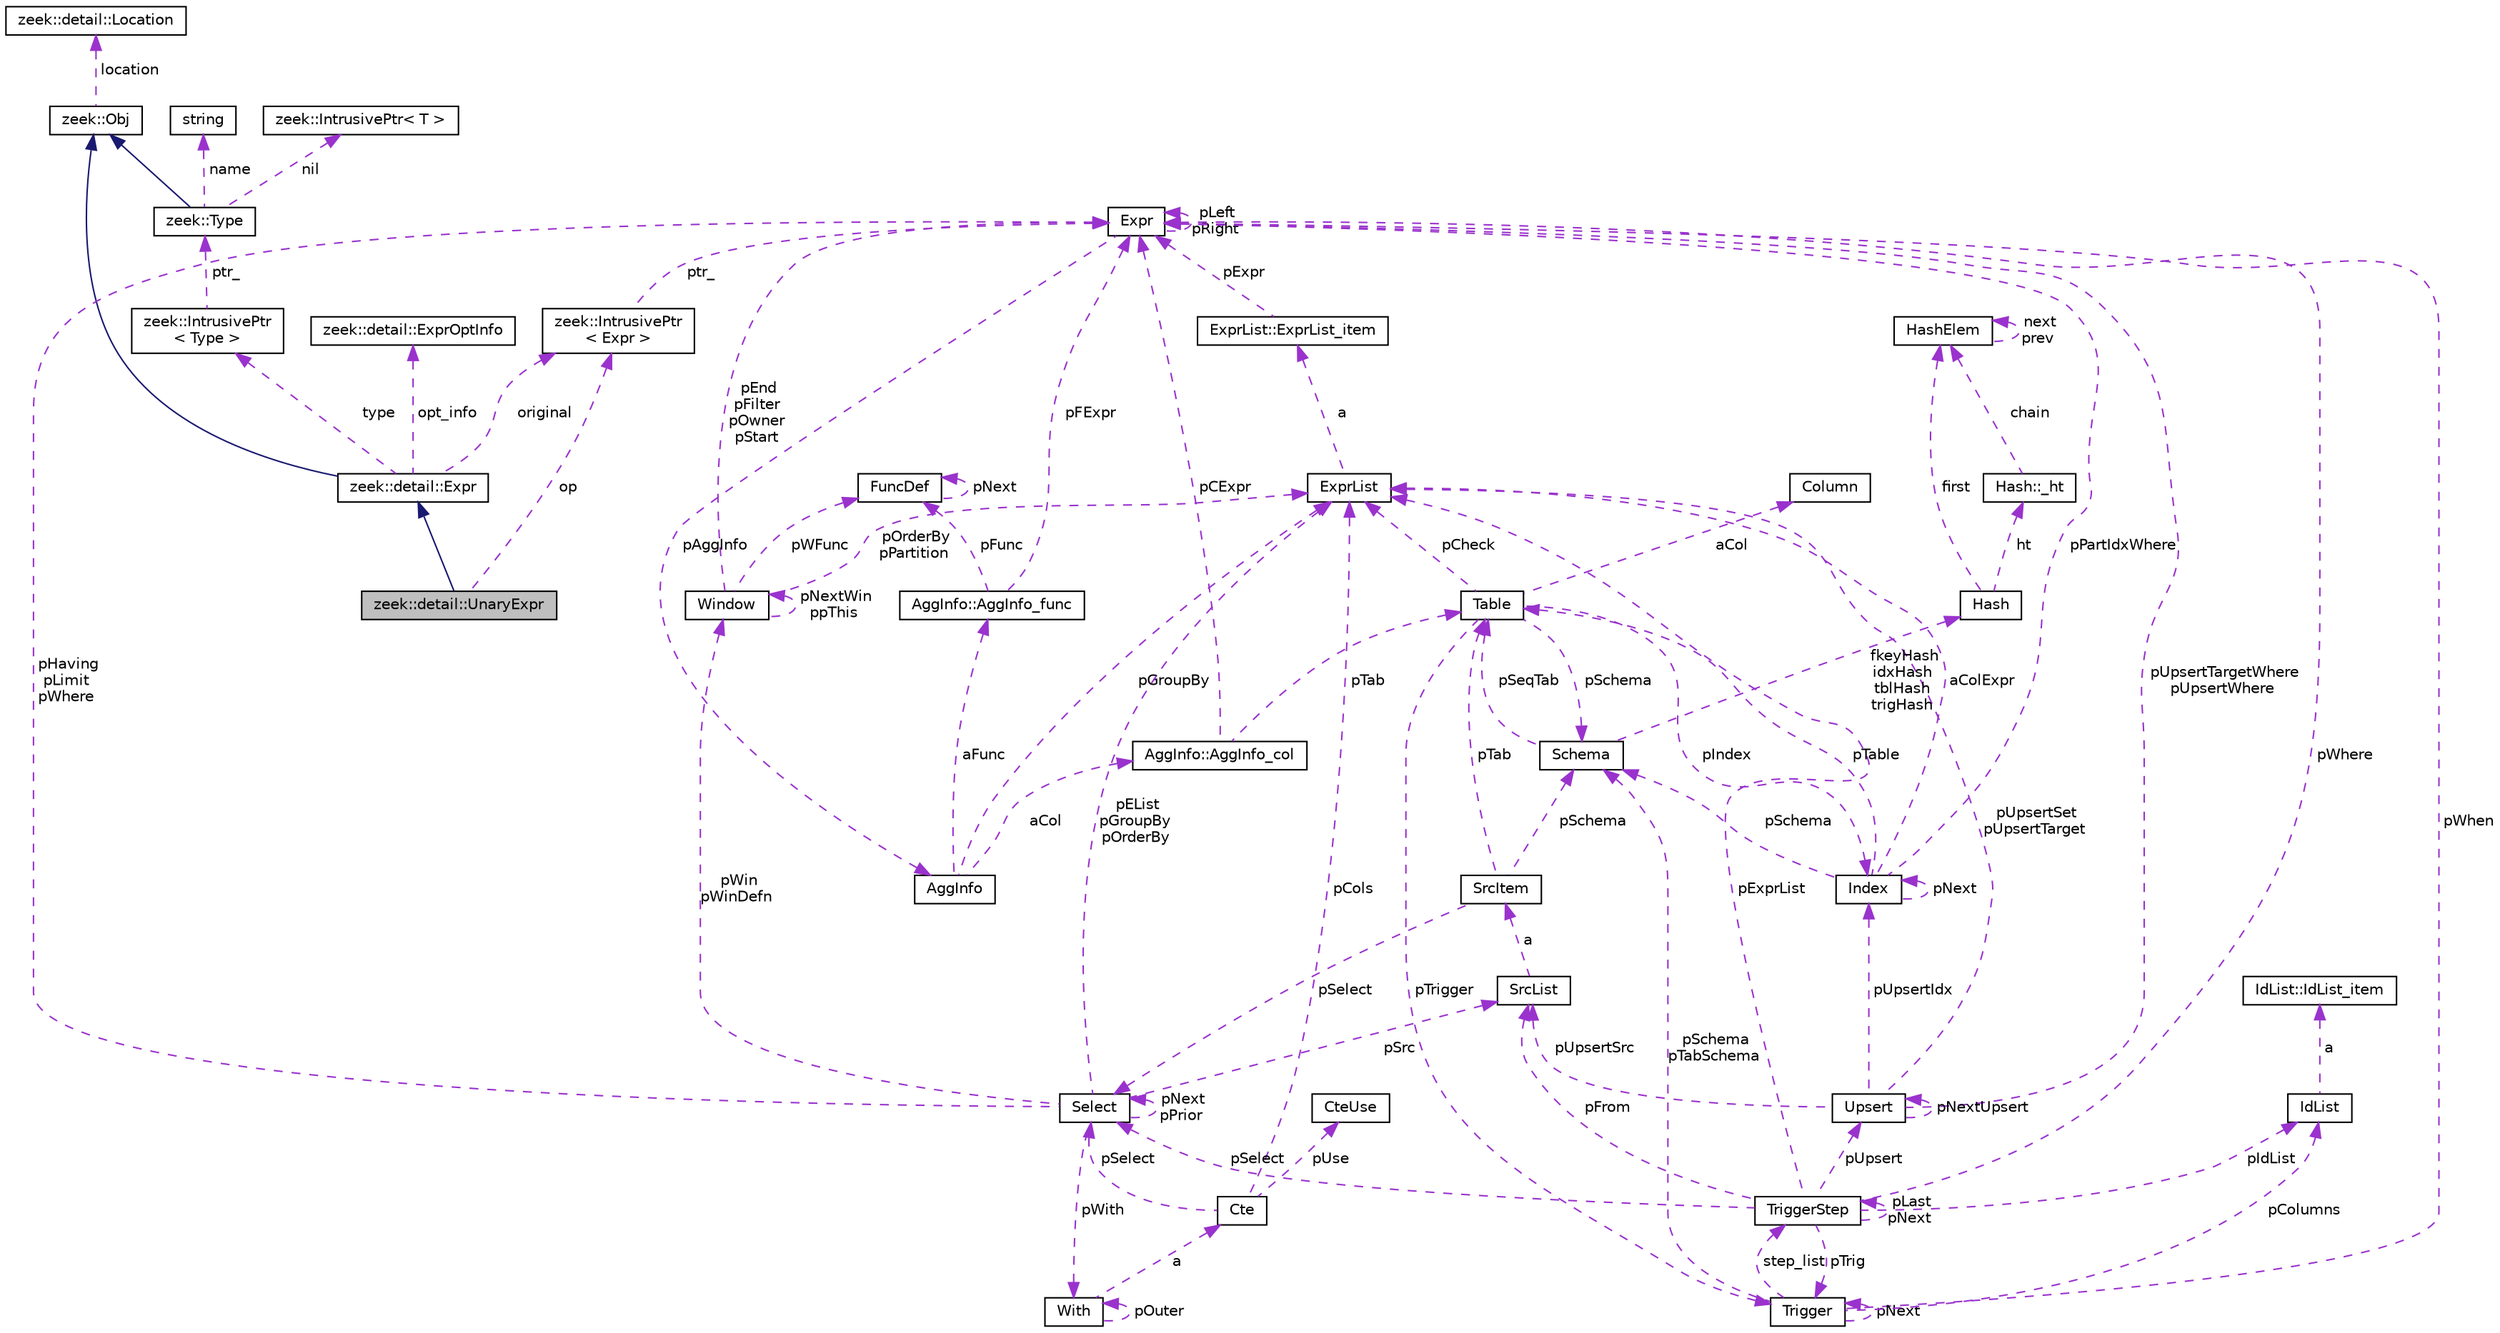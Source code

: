 digraph "zeek::detail::UnaryExpr"
{
 // LATEX_PDF_SIZE
  edge [fontname="Helvetica",fontsize="10",labelfontname="Helvetica",labelfontsize="10"];
  node [fontname="Helvetica",fontsize="10",shape=record];
  Node1 [label="zeek::detail::UnaryExpr",height=0.2,width=0.4,color="black", fillcolor="grey75", style="filled", fontcolor="black",tooltip=" "];
  Node2 -> Node1 [dir="back",color="midnightblue",fontsize="10",style="solid",fontname="Helvetica"];
  Node2 [label="zeek::detail::Expr",height=0.2,width=0.4,color="black", fillcolor="white", style="filled",URL="$dc/d54/classzeek_1_1detail_1_1Expr.html",tooltip=" "];
  Node3 -> Node2 [dir="back",color="midnightblue",fontsize="10",style="solid",fontname="Helvetica"];
  Node3 [label="zeek::Obj",height=0.2,width=0.4,color="black", fillcolor="white", style="filled",URL="$dd/df1/classzeek_1_1Obj.html",tooltip=" "];
  Node4 -> Node3 [dir="back",color="darkorchid3",fontsize="10",style="dashed",label=" location" ,fontname="Helvetica"];
  Node4 [label="zeek::detail::Location",height=0.2,width=0.4,color="black", fillcolor="white", style="filled",URL="$d5/d1d/classzeek_1_1detail_1_1Location.html",tooltip=" "];
  Node5 -> Node2 [dir="back",color="darkorchid3",fontsize="10",style="dashed",label=" type" ,fontname="Helvetica"];
  Node5 [label="zeek::IntrusivePtr\l\< Type \>",height=0.2,width=0.4,color="black", fillcolor="white", style="filled",URL="$d6/dba/classzeek_1_1IntrusivePtr.html",tooltip=" "];
  Node6 -> Node5 [dir="back",color="darkorchid3",fontsize="10",style="dashed",label=" ptr_" ,fontname="Helvetica"];
  Node6 [label="zeek::Type",height=0.2,width=0.4,color="black", fillcolor="white", style="filled",URL="$d0/d4f/classzeek_1_1Type.html",tooltip=" "];
  Node3 -> Node6 [dir="back",color="midnightblue",fontsize="10",style="solid",fontname="Helvetica"];
  Node7 -> Node6 [dir="back",color="darkorchid3",fontsize="10",style="dashed",label=" nil" ,fontname="Helvetica"];
  Node7 [label="zeek::IntrusivePtr\< T \>",height=0.2,width=0.4,color="black", fillcolor="white", style="filled",URL="$d6/dba/classzeek_1_1IntrusivePtr.html",tooltip=" "];
  Node8 -> Node6 [dir="back",color="darkorchid3",fontsize="10",style="dashed",label=" name" ,fontname="Helvetica"];
  Node8 [label="string",height=0.2,width=0.4,color="black", fillcolor="white", style="filled",tooltip=" "];
  Node9 -> Node2 [dir="back",color="darkorchid3",fontsize="10",style="dashed",label=" original" ,fontname="Helvetica"];
  Node9 [label="zeek::IntrusivePtr\l\< Expr \>",height=0.2,width=0.4,color="black", fillcolor="white", style="filled",URL="$d6/dba/classzeek_1_1IntrusivePtr.html",tooltip=" "];
  Node10 -> Node9 [dir="back",color="darkorchid3",fontsize="10",style="dashed",label=" ptr_" ,fontname="Helvetica"];
  Node10 [label="Expr",height=0.2,width=0.4,color="black", fillcolor="white", style="filled",URL="$db/d1b/sqlite3_8c.html#d4/dfb/structExpr",tooltip=" "];
  Node10 -> Node10 [dir="back",color="darkorchid3",fontsize="10",style="dashed",label=" pLeft\npRight" ,fontname="Helvetica"];
  Node11 -> Node10 [dir="back",color="darkorchid3",fontsize="10",style="dashed",label=" pAggInfo" ,fontname="Helvetica"];
  Node11 [label="AggInfo",height=0.2,width=0.4,color="black", fillcolor="white", style="filled",URL="$db/d1b/sqlite3_8c.html#d2/dc8/structAggInfo",tooltip=" "];
  Node12 -> Node11 [dir="back",color="darkorchid3",fontsize="10",style="dashed",label=" pGroupBy" ,fontname="Helvetica"];
  Node12 [label="ExprList",height=0.2,width=0.4,color="black", fillcolor="white", style="filled",URL="$db/d1b/sqlite3_8c.html#d5/d5c/structExprList",tooltip=" "];
  Node13 -> Node12 [dir="back",color="darkorchid3",fontsize="10",style="dashed",label=" a" ,fontname="Helvetica"];
  Node13 [label="ExprList::ExprList_item",height=0.2,width=0.4,color="black", fillcolor="white", style="filled",URL="$db/d1b/sqlite3_8c.html#d8/dae/structExprList_1_1ExprList__item",tooltip=" "];
  Node10 -> Node13 [dir="back",color="darkorchid3",fontsize="10",style="dashed",label=" pExpr" ,fontname="Helvetica"];
  Node14 -> Node11 [dir="back",color="darkorchid3",fontsize="10",style="dashed",label=" aCol" ,fontname="Helvetica"];
  Node14 [label="AggInfo::AggInfo_col",height=0.2,width=0.4,color="black", fillcolor="white", style="filled",URL="$db/d1b/sqlite3_8c.html#d6/d3a/structAggInfo_1_1AggInfo__col",tooltip=" "];
  Node15 -> Node14 [dir="back",color="darkorchid3",fontsize="10",style="dashed",label=" pTab" ,fontname="Helvetica"];
  Node15 [label="Table",height=0.2,width=0.4,color="black", fillcolor="white", style="filled",URL="$db/d1b/sqlite3_8c.html#dc/dcb/structTable",tooltip=" "];
  Node16 -> Node15 [dir="back",color="darkorchid3",fontsize="10",style="dashed",label=" aCol" ,fontname="Helvetica"];
  Node16 [label="Column",height=0.2,width=0.4,color="black", fillcolor="white", style="filled",URL="$db/d1b/sqlite3_8c.html#dc/dc1/structColumn",tooltip=" "];
  Node17 -> Node15 [dir="back",color="darkorchid3",fontsize="10",style="dashed",label=" pIndex" ,fontname="Helvetica"];
  Node17 [label="Index",height=0.2,width=0.4,color="black", fillcolor="white", style="filled",URL="$db/d1b/sqlite3_8c.html#df/d86/structIndex",tooltip=" "];
  Node15 -> Node17 [dir="back",color="darkorchid3",fontsize="10",style="dashed",label=" pTable" ,fontname="Helvetica"];
  Node17 -> Node17 [dir="back",color="darkorchid3",fontsize="10",style="dashed",label=" pNext" ,fontname="Helvetica"];
  Node18 -> Node17 [dir="back",color="darkorchid3",fontsize="10",style="dashed",label=" pSchema" ,fontname="Helvetica"];
  Node18 [label="Schema",height=0.2,width=0.4,color="black", fillcolor="white", style="filled",URL="$db/d1b/sqlite3_8c.html#d8/db0/structSchema",tooltip=" "];
  Node19 -> Node18 [dir="back",color="darkorchid3",fontsize="10",style="dashed",label=" fkeyHash\nidxHash\ntblHash\ntrigHash" ,fontname="Helvetica"];
  Node19 [label="Hash",height=0.2,width=0.4,color="black", fillcolor="white", style="filled",URL="$db/d1b/sqlite3_8c.html#d1/dbe/structHash",tooltip=" "];
  Node20 -> Node19 [dir="back",color="darkorchid3",fontsize="10",style="dashed",label=" first" ,fontname="Helvetica"];
  Node20 [label="HashElem",height=0.2,width=0.4,color="black", fillcolor="white", style="filled",URL="$db/d1b/sqlite3_8c.html#da/d21/structHashElem",tooltip=" "];
  Node20 -> Node20 [dir="back",color="darkorchid3",fontsize="10",style="dashed",label=" next\nprev" ,fontname="Helvetica"];
  Node21 -> Node19 [dir="back",color="darkorchid3",fontsize="10",style="dashed",label=" ht" ,fontname="Helvetica"];
  Node21 [label="Hash::_ht",height=0.2,width=0.4,color="black", fillcolor="white", style="filled",URL="$db/d1b/sqlite3_8c.html#d7/d1f/structHash_1_1__ht",tooltip=" "];
  Node20 -> Node21 [dir="back",color="darkorchid3",fontsize="10",style="dashed",label=" chain" ,fontname="Helvetica"];
  Node15 -> Node18 [dir="back",color="darkorchid3",fontsize="10",style="dashed",label=" pSeqTab" ,fontname="Helvetica"];
  Node10 -> Node17 [dir="back",color="darkorchid3",fontsize="10",style="dashed",label=" pPartIdxWhere" ,fontname="Helvetica"];
  Node12 -> Node17 [dir="back",color="darkorchid3",fontsize="10",style="dashed",label=" aColExpr" ,fontname="Helvetica"];
  Node12 -> Node15 [dir="back",color="darkorchid3",fontsize="10",style="dashed",label=" pCheck" ,fontname="Helvetica"];
  Node22 -> Node15 [dir="back",color="darkorchid3",fontsize="10",style="dashed",label=" pTrigger" ,fontname="Helvetica"];
  Node22 [label="Trigger",height=0.2,width=0.4,color="black", fillcolor="white", style="filled",URL="$db/d1b/sqlite3_8c.html#dc/d15/structTrigger",tooltip=" "];
  Node10 -> Node22 [dir="back",color="darkorchid3",fontsize="10",style="dashed",label=" pWhen" ,fontname="Helvetica"];
  Node23 -> Node22 [dir="back",color="darkorchid3",fontsize="10",style="dashed",label=" pColumns" ,fontname="Helvetica"];
  Node23 [label="IdList",height=0.2,width=0.4,color="black", fillcolor="white", style="filled",URL="$db/d1b/sqlite3_8c.html#da/d69/structIdList",tooltip=" "];
  Node24 -> Node23 [dir="back",color="darkorchid3",fontsize="10",style="dashed",label=" a" ,fontname="Helvetica"];
  Node24 [label="IdList::IdList_item",height=0.2,width=0.4,color="black", fillcolor="white", style="filled",URL="$db/d1b/sqlite3_8c.html#d4/dc3/structIdList_1_1IdList__item",tooltip=" "];
  Node18 -> Node22 [dir="back",color="darkorchid3",fontsize="10",style="dashed",label=" pSchema\npTabSchema" ,fontname="Helvetica"];
  Node25 -> Node22 [dir="back",color="darkorchid3",fontsize="10",style="dashed",label=" step_list" ,fontname="Helvetica"];
  Node25 [label="TriggerStep",height=0.2,width=0.4,color="black", fillcolor="white", style="filled",URL="$db/d1b/sqlite3_8c.html#d5/da5/structTriggerStep",tooltip=" "];
  Node22 -> Node25 [dir="back",color="darkorchid3",fontsize="10",style="dashed",label=" pTrig" ,fontname="Helvetica"];
  Node26 -> Node25 [dir="back",color="darkorchid3",fontsize="10",style="dashed",label=" pSelect" ,fontname="Helvetica"];
  Node26 [label="Select",height=0.2,width=0.4,color="black", fillcolor="white", style="filled",URL="$db/d1b/sqlite3_8c.html#dd/d39/structSelect",tooltip=" "];
  Node12 -> Node26 [dir="back",color="darkorchid3",fontsize="10",style="dashed",label=" pEList\npGroupBy\npOrderBy" ,fontname="Helvetica"];
  Node27 -> Node26 [dir="back",color="darkorchid3",fontsize="10",style="dashed",label=" pSrc" ,fontname="Helvetica"];
  Node27 [label="SrcList",height=0.2,width=0.4,color="black", fillcolor="white", style="filled",URL="$db/d1b/sqlite3_8c.html#de/deb/structSrcList",tooltip=" "];
  Node28 -> Node27 [dir="back",color="darkorchid3",fontsize="10",style="dashed",label=" a" ,fontname="Helvetica"];
  Node28 [label="SrcItem",height=0.2,width=0.4,color="black", fillcolor="white", style="filled",URL="$db/d1b/sqlite3_8c.html#d0/d26/structSrcItem",tooltip=" "];
  Node18 -> Node28 [dir="back",color="darkorchid3",fontsize="10",style="dashed",label=" pSchema" ,fontname="Helvetica"];
  Node15 -> Node28 [dir="back",color="darkorchid3",fontsize="10",style="dashed",label=" pTab" ,fontname="Helvetica"];
  Node26 -> Node28 [dir="back",color="darkorchid3",fontsize="10",style="dashed",label=" pSelect" ,fontname="Helvetica"];
  Node10 -> Node26 [dir="back",color="darkorchid3",fontsize="10",style="dashed",label=" pHaving\npLimit\npWhere" ,fontname="Helvetica"];
  Node26 -> Node26 [dir="back",color="darkorchid3",fontsize="10",style="dashed",label=" pNext\npPrior" ,fontname="Helvetica"];
  Node29 -> Node26 [dir="back",color="darkorchid3",fontsize="10",style="dashed",label=" pWith" ,fontname="Helvetica"];
  Node29 [label="With",height=0.2,width=0.4,color="black", fillcolor="white", style="filled",URL="$db/d1b/sqlite3_8c.html#df/d70/structWith",tooltip=" "];
  Node29 -> Node29 [dir="back",color="darkorchid3",fontsize="10",style="dashed",label=" pOuter" ,fontname="Helvetica"];
  Node30 -> Node29 [dir="back",color="darkorchid3",fontsize="10",style="dashed",label=" a" ,fontname="Helvetica"];
  Node30 [label="Cte",height=0.2,width=0.4,color="black", fillcolor="white", style="filled",URL="$db/d1b/sqlite3_8c.html#da/dbd/structCte",tooltip=" "];
  Node12 -> Node30 [dir="back",color="darkorchid3",fontsize="10",style="dashed",label=" pCols" ,fontname="Helvetica"];
  Node26 -> Node30 [dir="back",color="darkorchid3",fontsize="10",style="dashed",label=" pSelect" ,fontname="Helvetica"];
  Node31 -> Node30 [dir="back",color="darkorchid3",fontsize="10",style="dashed",label=" pUse" ,fontname="Helvetica"];
  Node31 [label="CteUse",height=0.2,width=0.4,color="black", fillcolor="white", style="filled",URL="$db/d1b/sqlite3_8c.html#d1/d27/structCteUse",tooltip=" "];
  Node32 -> Node26 [dir="back",color="darkorchid3",fontsize="10",style="dashed",label=" pWin\npWinDefn" ,fontname="Helvetica"];
  Node32 [label="Window",height=0.2,width=0.4,color="black", fillcolor="white", style="filled",URL="$db/d1b/sqlite3_8c.html#d6/d08/structWindow",tooltip=" "];
  Node12 -> Node32 [dir="back",color="darkorchid3",fontsize="10",style="dashed",label=" pOrderBy\npPartition" ,fontname="Helvetica"];
  Node10 -> Node32 [dir="back",color="darkorchid3",fontsize="10",style="dashed",label=" pEnd\npFilter\npOwner\npStart" ,fontname="Helvetica"];
  Node32 -> Node32 [dir="back",color="darkorchid3",fontsize="10",style="dashed",label=" pNextWin\nppThis" ,fontname="Helvetica"];
  Node33 -> Node32 [dir="back",color="darkorchid3",fontsize="10",style="dashed",label=" pWFunc" ,fontname="Helvetica"];
  Node33 [label="FuncDef",height=0.2,width=0.4,color="black", fillcolor="white", style="filled",URL="$d1/d3a/structFuncDef.html",tooltip=" "];
  Node33 -> Node33 [dir="back",color="darkorchid3",fontsize="10",style="dashed",label=" pNext" ,fontname="Helvetica"];
  Node27 -> Node25 [dir="back",color="darkorchid3",fontsize="10",style="dashed",label=" pFrom" ,fontname="Helvetica"];
  Node10 -> Node25 [dir="back",color="darkorchid3",fontsize="10",style="dashed",label=" pWhere" ,fontname="Helvetica"];
  Node12 -> Node25 [dir="back",color="darkorchid3",fontsize="10",style="dashed",label=" pExprList" ,fontname="Helvetica"];
  Node23 -> Node25 [dir="back",color="darkorchid3",fontsize="10",style="dashed",label=" pIdList" ,fontname="Helvetica"];
  Node34 -> Node25 [dir="back",color="darkorchid3",fontsize="10",style="dashed",label=" pUpsert" ,fontname="Helvetica"];
  Node34 [label="Upsert",height=0.2,width=0.4,color="black", fillcolor="white", style="filled",URL="$db/d1b/sqlite3_8c.html#da/d8e/structUpsert",tooltip=" "];
  Node12 -> Node34 [dir="back",color="darkorchid3",fontsize="10",style="dashed",label=" pUpsertSet\npUpsertTarget" ,fontname="Helvetica"];
  Node10 -> Node34 [dir="back",color="darkorchid3",fontsize="10",style="dashed",label=" pUpsertTargetWhere\npUpsertWhere" ,fontname="Helvetica"];
  Node34 -> Node34 [dir="back",color="darkorchid3",fontsize="10",style="dashed",label=" pNextUpsert" ,fontname="Helvetica"];
  Node17 -> Node34 [dir="back",color="darkorchid3",fontsize="10",style="dashed",label=" pUpsertIdx" ,fontname="Helvetica"];
  Node27 -> Node34 [dir="back",color="darkorchid3",fontsize="10",style="dashed",label=" pUpsertSrc" ,fontname="Helvetica"];
  Node25 -> Node25 [dir="back",color="darkorchid3",fontsize="10",style="dashed",label=" pLast\npNext" ,fontname="Helvetica"];
  Node22 -> Node22 [dir="back",color="darkorchid3",fontsize="10",style="dashed",label=" pNext" ,fontname="Helvetica"];
  Node18 -> Node15 [dir="back",color="darkorchid3",fontsize="10",style="dashed",label=" pSchema" ,fontname="Helvetica"];
  Node10 -> Node14 [dir="back",color="darkorchid3",fontsize="10",style="dashed",label=" pCExpr" ,fontname="Helvetica"];
  Node35 -> Node11 [dir="back",color="darkorchid3",fontsize="10",style="dashed",label=" aFunc" ,fontname="Helvetica"];
  Node35 [label="AggInfo::AggInfo_func",height=0.2,width=0.4,color="black", fillcolor="white", style="filled",URL="$db/d1b/sqlite3_8c.html#d3/d2e/structAggInfo_1_1AggInfo__func",tooltip=" "];
  Node10 -> Node35 [dir="back",color="darkorchid3",fontsize="10",style="dashed",label=" pFExpr" ,fontname="Helvetica"];
  Node33 -> Node35 [dir="back",color="darkorchid3",fontsize="10",style="dashed",label=" pFunc" ,fontname="Helvetica"];
  Node36 -> Node2 [dir="back",color="darkorchid3",fontsize="10",style="dashed",label=" opt_info" ,fontname="Helvetica"];
  Node36 [label="zeek::detail::ExprOptInfo",height=0.2,width=0.4,color="black", fillcolor="white", style="filled",URL="$d2/d12/namespacezeek_1_1detail.html#de/d9f/classzeek_1_1detail_1_1ExprOptInfo",tooltip=" "];
  Node9 -> Node1 [dir="back",color="darkorchid3",fontsize="10",style="dashed",label=" op" ,fontname="Helvetica"];
}
